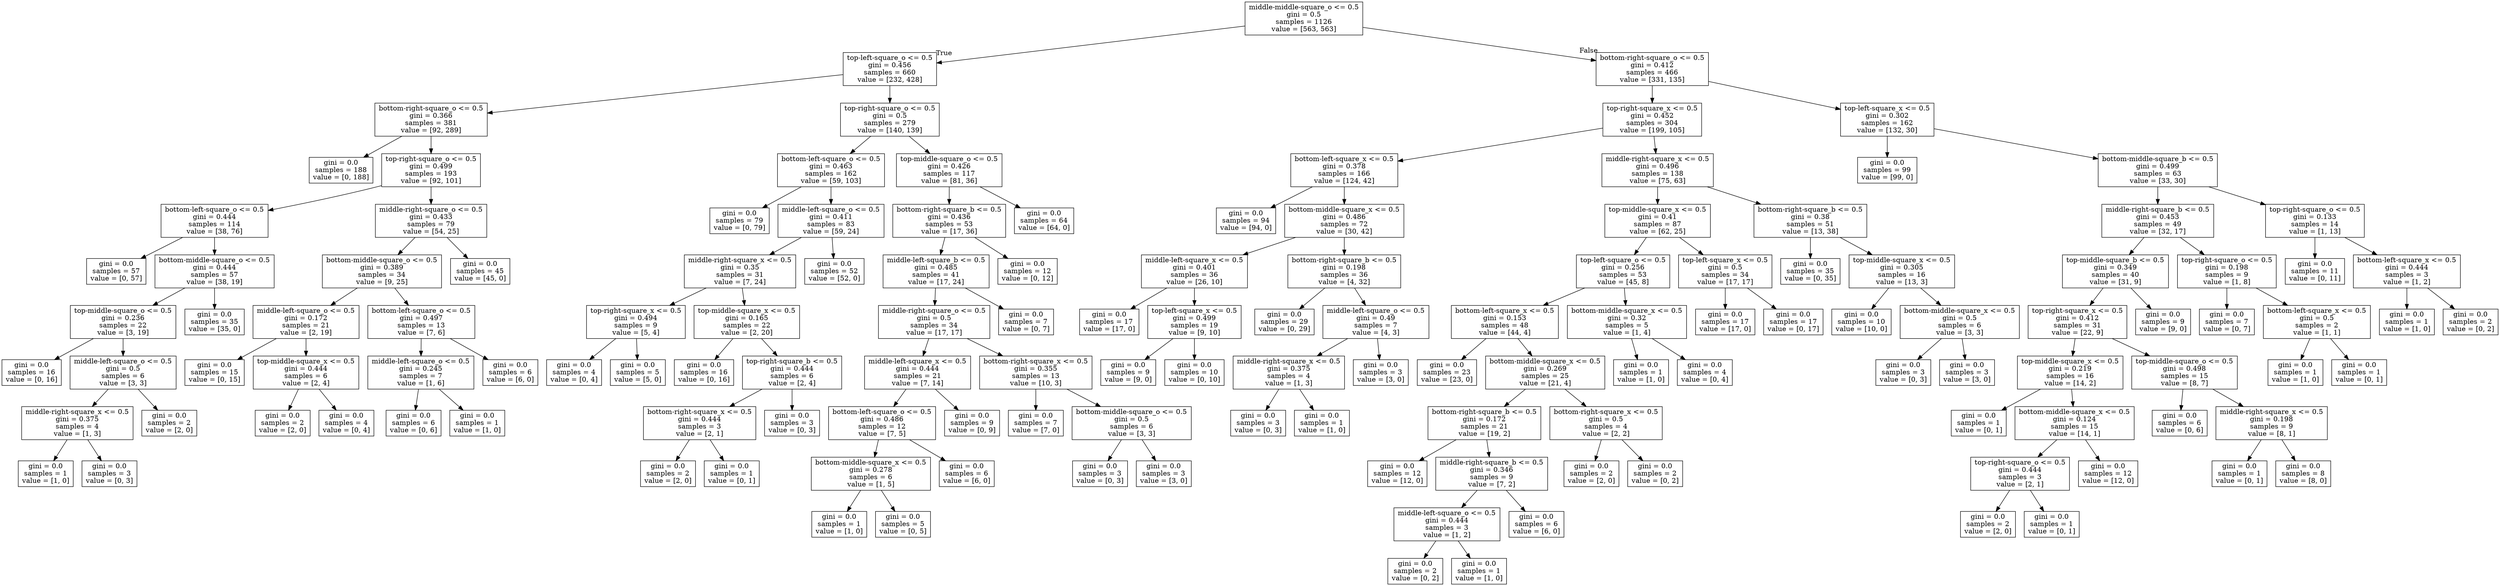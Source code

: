digraph Tree {
node [shape=box] ;
0 [label="middle-middle-square_o <= 0.5\ngini = 0.5\nsamples = 1126\nvalue = [563, 563]"] ;
1 [label="top-left-square_o <= 0.5\ngini = 0.456\nsamples = 660\nvalue = [232, 428]"] ;
0 -> 1 [labeldistance=2.5, labelangle=45, headlabel="True"] ;
2 [label="bottom-right-square_o <= 0.5\ngini = 0.366\nsamples = 381\nvalue = [92, 289]"] ;
1 -> 2 ;
3 [label="gini = 0.0\nsamples = 188\nvalue = [0, 188]"] ;
2 -> 3 ;
4 [label="top-right-square_o <= 0.5\ngini = 0.499\nsamples = 193\nvalue = [92, 101]"] ;
2 -> 4 ;
5 [label="bottom-left-square_o <= 0.5\ngini = 0.444\nsamples = 114\nvalue = [38, 76]"] ;
4 -> 5 ;
6 [label="gini = 0.0\nsamples = 57\nvalue = [0, 57]"] ;
5 -> 6 ;
7 [label="bottom-middle-square_o <= 0.5\ngini = 0.444\nsamples = 57\nvalue = [38, 19]"] ;
5 -> 7 ;
8 [label="top-middle-square_o <= 0.5\ngini = 0.236\nsamples = 22\nvalue = [3, 19]"] ;
7 -> 8 ;
9 [label="gini = 0.0\nsamples = 16\nvalue = [0, 16]"] ;
8 -> 9 ;
10 [label="middle-left-square_o <= 0.5\ngini = 0.5\nsamples = 6\nvalue = [3, 3]"] ;
8 -> 10 ;
11 [label="middle-right-square_x <= 0.5\ngini = 0.375\nsamples = 4\nvalue = [1, 3]"] ;
10 -> 11 ;
12 [label="gini = 0.0\nsamples = 1\nvalue = [1, 0]"] ;
11 -> 12 ;
13 [label="gini = 0.0\nsamples = 3\nvalue = [0, 3]"] ;
11 -> 13 ;
14 [label="gini = 0.0\nsamples = 2\nvalue = [2, 0]"] ;
10 -> 14 ;
15 [label="gini = 0.0\nsamples = 35\nvalue = [35, 0]"] ;
7 -> 15 ;
16 [label="middle-right-square_o <= 0.5\ngini = 0.433\nsamples = 79\nvalue = [54, 25]"] ;
4 -> 16 ;
17 [label="bottom-middle-square_o <= 0.5\ngini = 0.389\nsamples = 34\nvalue = [9, 25]"] ;
16 -> 17 ;
18 [label="middle-left-square_o <= 0.5\ngini = 0.172\nsamples = 21\nvalue = [2, 19]"] ;
17 -> 18 ;
19 [label="gini = 0.0\nsamples = 15\nvalue = [0, 15]"] ;
18 -> 19 ;
20 [label="top-middle-square_x <= 0.5\ngini = 0.444\nsamples = 6\nvalue = [2, 4]"] ;
18 -> 20 ;
21 [label="gini = 0.0\nsamples = 2\nvalue = [2, 0]"] ;
20 -> 21 ;
22 [label="gini = 0.0\nsamples = 4\nvalue = [0, 4]"] ;
20 -> 22 ;
23 [label="bottom-left-square_o <= 0.5\ngini = 0.497\nsamples = 13\nvalue = [7, 6]"] ;
17 -> 23 ;
24 [label="middle-left-square_o <= 0.5\ngini = 0.245\nsamples = 7\nvalue = [1, 6]"] ;
23 -> 24 ;
25 [label="gini = 0.0\nsamples = 6\nvalue = [0, 6]"] ;
24 -> 25 ;
26 [label="gini = 0.0\nsamples = 1\nvalue = [1, 0]"] ;
24 -> 26 ;
27 [label="gini = 0.0\nsamples = 6\nvalue = [6, 0]"] ;
23 -> 27 ;
28 [label="gini = 0.0\nsamples = 45\nvalue = [45, 0]"] ;
16 -> 28 ;
29 [label="top-right-square_o <= 0.5\ngini = 0.5\nsamples = 279\nvalue = [140, 139]"] ;
1 -> 29 ;
30 [label="bottom-left-square_o <= 0.5\ngini = 0.463\nsamples = 162\nvalue = [59, 103]"] ;
29 -> 30 ;
31 [label="gini = 0.0\nsamples = 79\nvalue = [0, 79]"] ;
30 -> 31 ;
32 [label="middle-left-square_o <= 0.5\ngini = 0.411\nsamples = 83\nvalue = [59, 24]"] ;
30 -> 32 ;
33 [label="middle-right-square_x <= 0.5\ngini = 0.35\nsamples = 31\nvalue = [7, 24]"] ;
32 -> 33 ;
34 [label="top-right-square_x <= 0.5\ngini = 0.494\nsamples = 9\nvalue = [5, 4]"] ;
33 -> 34 ;
35 [label="gini = 0.0\nsamples = 4\nvalue = [0, 4]"] ;
34 -> 35 ;
36 [label="gini = 0.0\nsamples = 5\nvalue = [5, 0]"] ;
34 -> 36 ;
37 [label="top-middle-square_x <= 0.5\ngini = 0.165\nsamples = 22\nvalue = [2, 20]"] ;
33 -> 37 ;
38 [label="gini = 0.0\nsamples = 16\nvalue = [0, 16]"] ;
37 -> 38 ;
39 [label="top-right-square_b <= 0.5\ngini = 0.444\nsamples = 6\nvalue = [2, 4]"] ;
37 -> 39 ;
40 [label="bottom-right-square_x <= 0.5\ngini = 0.444\nsamples = 3\nvalue = [2, 1]"] ;
39 -> 40 ;
41 [label="gini = 0.0\nsamples = 2\nvalue = [2, 0]"] ;
40 -> 41 ;
42 [label="gini = 0.0\nsamples = 1\nvalue = [0, 1]"] ;
40 -> 42 ;
43 [label="gini = 0.0\nsamples = 3\nvalue = [0, 3]"] ;
39 -> 43 ;
44 [label="gini = 0.0\nsamples = 52\nvalue = [52, 0]"] ;
32 -> 44 ;
45 [label="top-middle-square_o <= 0.5\ngini = 0.426\nsamples = 117\nvalue = [81, 36]"] ;
29 -> 45 ;
46 [label="bottom-right-square_b <= 0.5\ngini = 0.436\nsamples = 53\nvalue = [17, 36]"] ;
45 -> 46 ;
47 [label="middle-left-square_b <= 0.5\ngini = 0.485\nsamples = 41\nvalue = [17, 24]"] ;
46 -> 47 ;
48 [label="middle-right-square_o <= 0.5\ngini = 0.5\nsamples = 34\nvalue = [17, 17]"] ;
47 -> 48 ;
49 [label="middle-left-square_x <= 0.5\ngini = 0.444\nsamples = 21\nvalue = [7, 14]"] ;
48 -> 49 ;
50 [label="bottom-left-square_o <= 0.5\ngini = 0.486\nsamples = 12\nvalue = [7, 5]"] ;
49 -> 50 ;
51 [label="bottom-middle-square_x <= 0.5\ngini = 0.278\nsamples = 6\nvalue = [1, 5]"] ;
50 -> 51 ;
52 [label="gini = 0.0\nsamples = 1\nvalue = [1, 0]"] ;
51 -> 52 ;
53 [label="gini = 0.0\nsamples = 5\nvalue = [0, 5]"] ;
51 -> 53 ;
54 [label="gini = 0.0\nsamples = 6\nvalue = [6, 0]"] ;
50 -> 54 ;
55 [label="gini = 0.0\nsamples = 9\nvalue = [0, 9]"] ;
49 -> 55 ;
56 [label="bottom-right-square_x <= 0.5\ngini = 0.355\nsamples = 13\nvalue = [10, 3]"] ;
48 -> 56 ;
57 [label="gini = 0.0\nsamples = 7\nvalue = [7, 0]"] ;
56 -> 57 ;
58 [label="bottom-middle-square_o <= 0.5\ngini = 0.5\nsamples = 6\nvalue = [3, 3]"] ;
56 -> 58 ;
59 [label="gini = 0.0\nsamples = 3\nvalue = [0, 3]"] ;
58 -> 59 ;
60 [label="gini = 0.0\nsamples = 3\nvalue = [3, 0]"] ;
58 -> 60 ;
61 [label="gini = 0.0\nsamples = 7\nvalue = [0, 7]"] ;
47 -> 61 ;
62 [label="gini = 0.0\nsamples = 12\nvalue = [0, 12]"] ;
46 -> 62 ;
63 [label="gini = 0.0\nsamples = 64\nvalue = [64, 0]"] ;
45 -> 63 ;
64 [label="bottom-right-square_o <= 0.5\ngini = 0.412\nsamples = 466\nvalue = [331, 135]"] ;
0 -> 64 [labeldistance=2.5, labelangle=-45, headlabel="False"] ;
65 [label="top-right-square_x <= 0.5\ngini = 0.452\nsamples = 304\nvalue = [199, 105]"] ;
64 -> 65 ;
66 [label="bottom-left-square_x <= 0.5\ngini = 0.378\nsamples = 166\nvalue = [124, 42]"] ;
65 -> 66 ;
67 [label="gini = 0.0\nsamples = 94\nvalue = [94, 0]"] ;
66 -> 67 ;
68 [label="bottom-middle-square_x <= 0.5\ngini = 0.486\nsamples = 72\nvalue = [30, 42]"] ;
66 -> 68 ;
69 [label="middle-left-square_x <= 0.5\ngini = 0.401\nsamples = 36\nvalue = [26, 10]"] ;
68 -> 69 ;
70 [label="gini = 0.0\nsamples = 17\nvalue = [17, 0]"] ;
69 -> 70 ;
71 [label="top-left-square_x <= 0.5\ngini = 0.499\nsamples = 19\nvalue = [9, 10]"] ;
69 -> 71 ;
72 [label="gini = 0.0\nsamples = 9\nvalue = [9, 0]"] ;
71 -> 72 ;
73 [label="gini = 0.0\nsamples = 10\nvalue = [0, 10]"] ;
71 -> 73 ;
74 [label="bottom-right-square_b <= 0.5\ngini = 0.198\nsamples = 36\nvalue = [4, 32]"] ;
68 -> 74 ;
75 [label="gini = 0.0\nsamples = 29\nvalue = [0, 29]"] ;
74 -> 75 ;
76 [label="middle-left-square_o <= 0.5\ngini = 0.49\nsamples = 7\nvalue = [4, 3]"] ;
74 -> 76 ;
77 [label="middle-right-square_x <= 0.5\ngini = 0.375\nsamples = 4\nvalue = [1, 3]"] ;
76 -> 77 ;
78 [label="gini = 0.0\nsamples = 3\nvalue = [0, 3]"] ;
77 -> 78 ;
79 [label="gini = 0.0\nsamples = 1\nvalue = [1, 0]"] ;
77 -> 79 ;
80 [label="gini = 0.0\nsamples = 3\nvalue = [3, 0]"] ;
76 -> 80 ;
81 [label="middle-right-square_x <= 0.5\ngini = 0.496\nsamples = 138\nvalue = [75, 63]"] ;
65 -> 81 ;
82 [label="top-middle-square_x <= 0.5\ngini = 0.41\nsamples = 87\nvalue = [62, 25]"] ;
81 -> 82 ;
83 [label="top-left-square_o <= 0.5\ngini = 0.256\nsamples = 53\nvalue = [45, 8]"] ;
82 -> 83 ;
84 [label="bottom-left-square_x <= 0.5\ngini = 0.153\nsamples = 48\nvalue = [44, 4]"] ;
83 -> 84 ;
85 [label="gini = 0.0\nsamples = 23\nvalue = [23, 0]"] ;
84 -> 85 ;
86 [label="bottom-middle-square_x <= 0.5\ngini = 0.269\nsamples = 25\nvalue = [21, 4]"] ;
84 -> 86 ;
87 [label="bottom-right-square_b <= 0.5\ngini = 0.172\nsamples = 21\nvalue = [19, 2]"] ;
86 -> 87 ;
88 [label="gini = 0.0\nsamples = 12\nvalue = [12, 0]"] ;
87 -> 88 ;
89 [label="middle-right-square_b <= 0.5\ngini = 0.346\nsamples = 9\nvalue = [7, 2]"] ;
87 -> 89 ;
90 [label="middle-left-square_o <= 0.5\ngini = 0.444\nsamples = 3\nvalue = [1, 2]"] ;
89 -> 90 ;
91 [label="gini = 0.0\nsamples = 2\nvalue = [0, 2]"] ;
90 -> 91 ;
92 [label="gini = 0.0\nsamples = 1\nvalue = [1, 0]"] ;
90 -> 92 ;
93 [label="gini = 0.0\nsamples = 6\nvalue = [6, 0]"] ;
89 -> 93 ;
94 [label="bottom-right-square_x <= 0.5\ngini = 0.5\nsamples = 4\nvalue = [2, 2]"] ;
86 -> 94 ;
95 [label="gini = 0.0\nsamples = 2\nvalue = [2, 0]"] ;
94 -> 95 ;
96 [label="gini = 0.0\nsamples = 2\nvalue = [0, 2]"] ;
94 -> 96 ;
97 [label="bottom-middle-square_x <= 0.5\ngini = 0.32\nsamples = 5\nvalue = [1, 4]"] ;
83 -> 97 ;
98 [label="gini = 0.0\nsamples = 1\nvalue = [1, 0]"] ;
97 -> 98 ;
99 [label="gini = 0.0\nsamples = 4\nvalue = [0, 4]"] ;
97 -> 99 ;
100 [label="top-left-square_x <= 0.5\ngini = 0.5\nsamples = 34\nvalue = [17, 17]"] ;
82 -> 100 ;
101 [label="gini = 0.0\nsamples = 17\nvalue = [17, 0]"] ;
100 -> 101 ;
102 [label="gini = 0.0\nsamples = 17\nvalue = [0, 17]"] ;
100 -> 102 ;
103 [label="bottom-right-square_b <= 0.5\ngini = 0.38\nsamples = 51\nvalue = [13, 38]"] ;
81 -> 103 ;
104 [label="gini = 0.0\nsamples = 35\nvalue = [0, 35]"] ;
103 -> 104 ;
105 [label="top-middle-square_x <= 0.5\ngini = 0.305\nsamples = 16\nvalue = [13, 3]"] ;
103 -> 105 ;
106 [label="gini = 0.0\nsamples = 10\nvalue = [10, 0]"] ;
105 -> 106 ;
107 [label="bottom-middle-square_x <= 0.5\ngini = 0.5\nsamples = 6\nvalue = [3, 3]"] ;
105 -> 107 ;
108 [label="gini = 0.0\nsamples = 3\nvalue = [0, 3]"] ;
107 -> 108 ;
109 [label="gini = 0.0\nsamples = 3\nvalue = [3, 0]"] ;
107 -> 109 ;
110 [label="top-left-square_x <= 0.5\ngini = 0.302\nsamples = 162\nvalue = [132, 30]"] ;
64 -> 110 ;
111 [label="gini = 0.0\nsamples = 99\nvalue = [99, 0]"] ;
110 -> 111 ;
112 [label="bottom-middle-square_b <= 0.5\ngini = 0.499\nsamples = 63\nvalue = [33, 30]"] ;
110 -> 112 ;
113 [label="middle-right-square_b <= 0.5\ngini = 0.453\nsamples = 49\nvalue = [32, 17]"] ;
112 -> 113 ;
114 [label="top-middle-square_b <= 0.5\ngini = 0.349\nsamples = 40\nvalue = [31, 9]"] ;
113 -> 114 ;
115 [label="top-right-square_x <= 0.5\ngini = 0.412\nsamples = 31\nvalue = [22, 9]"] ;
114 -> 115 ;
116 [label="top-middle-square_x <= 0.5\ngini = 0.219\nsamples = 16\nvalue = [14, 2]"] ;
115 -> 116 ;
117 [label="gini = 0.0\nsamples = 1\nvalue = [0, 1]"] ;
116 -> 117 ;
118 [label="bottom-middle-square_x <= 0.5\ngini = 0.124\nsamples = 15\nvalue = [14, 1]"] ;
116 -> 118 ;
119 [label="top-right-square_o <= 0.5\ngini = 0.444\nsamples = 3\nvalue = [2, 1]"] ;
118 -> 119 ;
120 [label="gini = 0.0\nsamples = 2\nvalue = [2, 0]"] ;
119 -> 120 ;
121 [label="gini = 0.0\nsamples = 1\nvalue = [0, 1]"] ;
119 -> 121 ;
122 [label="gini = 0.0\nsamples = 12\nvalue = [12, 0]"] ;
118 -> 122 ;
123 [label="top-middle-square_o <= 0.5\ngini = 0.498\nsamples = 15\nvalue = [8, 7]"] ;
115 -> 123 ;
124 [label="gini = 0.0\nsamples = 6\nvalue = [0, 6]"] ;
123 -> 124 ;
125 [label="middle-right-square_x <= 0.5\ngini = 0.198\nsamples = 9\nvalue = [8, 1]"] ;
123 -> 125 ;
126 [label="gini = 0.0\nsamples = 1\nvalue = [0, 1]"] ;
125 -> 126 ;
127 [label="gini = 0.0\nsamples = 8\nvalue = [8, 0]"] ;
125 -> 127 ;
128 [label="gini = 0.0\nsamples = 9\nvalue = [9, 0]"] ;
114 -> 128 ;
129 [label="top-right-square_o <= 0.5\ngini = 0.198\nsamples = 9\nvalue = [1, 8]"] ;
113 -> 129 ;
130 [label="gini = 0.0\nsamples = 7\nvalue = [0, 7]"] ;
129 -> 130 ;
131 [label="bottom-left-square_x <= 0.5\ngini = 0.5\nsamples = 2\nvalue = [1, 1]"] ;
129 -> 131 ;
132 [label="gini = 0.0\nsamples = 1\nvalue = [1, 0]"] ;
131 -> 132 ;
133 [label="gini = 0.0\nsamples = 1\nvalue = [0, 1]"] ;
131 -> 133 ;
134 [label="top-right-square_o <= 0.5\ngini = 0.133\nsamples = 14\nvalue = [1, 13]"] ;
112 -> 134 ;
135 [label="gini = 0.0\nsamples = 11\nvalue = [0, 11]"] ;
134 -> 135 ;
136 [label="bottom-left-square_x <= 0.5\ngini = 0.444\nsamples = 3\nvalue = [1, 2]"] ;
134 -> 136 ;
137 [label="gini = 0.0\nsamples = 1\nvalue = [1, 0]"] ;
136 -> 137 ;
138 [label="gini = 0.0\nsamples = 2\nvalue = [0, 2]"] ;
136 -> 138 ;
}